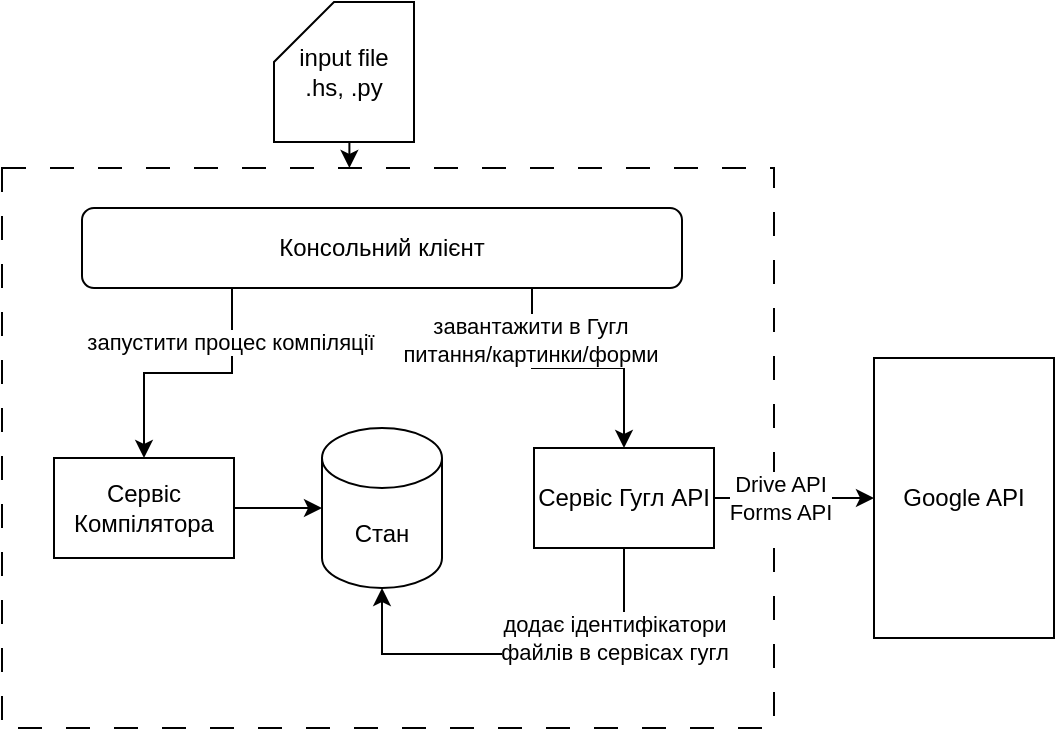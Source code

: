<mxfile version="21.3.7" type="device" pages="4">
  <diagram name="Page-1" id="sx1lJQ3ilDAfASzjYg5-">
    <mxGraphModel dx="1041" dy="710" grid="0" gridSize="10" guides="1" tooltips="1" connect="1" arrows="1" fold="1" page="1" pageScale="1" pageWidth="827" pageHeight="1169" math="0" shadow="0">
      <root>
        <mxCell id="0" />
        <mxCell id="1" parent="0" />
        <mxCell id="O1wAwdUjmhtSZmEShDAb-18" value="" style="rounded=0;whiteSpace=wrap;html=1;dashed=1;dashPattern=12 12;" parent="1" vertex="1">
          <mxGeometry x="74" y="90" width="386" height="280" as="geometry" />
        </mxCell>
        <mxCell id="O1wAwdUjmhtSZmEShDAb-27" style="edgeStyle=orthogonalEdgeStyle;rounded=0;orthogonalLoop=1;jettySize=auto;html=1;entryX=0;entryY=0.5;entryDx=0;entryDy=0;" parent="1" edge="1">
          <mxGeometry relative="1" as="geometry">
            <mxPoint x="135" y="360" as="sourcePoint" />
          </mxGeometry>
        </mxCell>
        <mxCell id="O1wAwdUjmhtSZmEShDAb-29" value="" style="edgeStyle=orthogonalEdgeStyle;rounded=0;orthogonalLoop=1;jettySize=auto;html=1;" parent="1" source="O1wAwdUjmhtSZmEShDAb-3" target="O1wAwdUjmhtSZmEShDAb-5" edge="1">
          <mxGeometry relative="1" as="geometry" />
        </mxCell>
        <mxCell id="O1wAwdUjmhtSZmEShDAb-3" value="Сервіс Компілятора" style="rounded=0;whiteSpace=wrap;html=1;" parent="1" vertex="1">
          <mxGeometry x="100" y="235" width="90" height="50" as="geometry" />
        </mxCell>
        <mxCell id="O1wAwdUjmhtSZmEShDAb-10" style="edgeStyle=orthogonalEdgeStyle;rounded=0;orthogonalLoop=1;jettySize=auto;html=1;entryX=0.5;entryY=1;entryDx=0;entryDy=0;entryPerimeter=0;" parent="1" source="O1wAwdUjmhtSZmEShDAb-4" target="O1wAwdUjmhtSZmEShDAb-5" edge="1">
          <mxGeometry relative="1" as="geometry">
            <mxPoint x="385" y="330" as="targetPoint" />
            <Array as="points">
              <mxPoint x="385" y="333" />
              <mxPoint x="264" y="333" />
            </Array>
          </mxGeometry>
        </mxCell>
        <mxCell id="O1wAwdUjmhtSZmEShDAb-24" value="додає ідентифікатори &lt;br&gt;файлів в сервісах гугл" style="edgeLabel;html=1;align=center;verticalAlign=middle;resizable=0;points=[];" parent="O1wAwdUjmhtSZmEShDAb-10" vertex="1" connectable="0">
          <mxGeometry x="-0.57" y="1" relative="1" as="geometry">
            <mxPoint x="-6" as="offset" />
          </mxGeometry>
        </mxCell>
        <mxCell id="O1wAwdUjmhtSZmEShDAb-21" style="edgeStyle=orthogonalEdgeStyle;rounded=0;orthogonalLoop=1;jettySize=auto;html=1;entryX=0;entryY=0.5;entryDx=0;entryDy=0;" parent="1" source="O1wAwdUjmhtSZmEShDAb-4" target="O1wAwdUjmhtSZmEShDAb-20" edge="1">
          <mxGeometry relative="1" as="geometry" />
        </mxCell>
        <mxCell id="O1wAwdUjmhtSZmEShDAb-22" value="Drive API&lt;br&gt;Forms API&lt;br&gt;" style="edgeLabel;html=1;align=center;verticalAlign=middle;resizable=0;points=[];" parent="O1wAwdUjmhtSZmEShDAb-21" vertex="1" connectable="0">
          <mxGeometry x="-0.175" relative="1" as="geometry">
            <mxPoint as="offset" />
          </mxGeometry>
        </mxCell>
        <mxCell id="O1wAwdUjmhtSZmEShDAb-4" value="Сервіс Гугл API" style="rounded=0;whiteSpace=wrap;html=1;" parent="1" vertex="1">
          <mxGeometry x="340" y="230" width="90" height="50" as="geometry" />
        </mxCell>
        <mxCell id="O1wAwdUjmhtSZmEShDAb-5" value="Стан" style="shape=cylinder3;whiteSpace=wrap;html=1;boundedLbl=1;backgroundOutline=1;size=15;" parent="1" vertex="1">
          <mxGeometry x="234" y="220" width="60" height="80" as="geometry" />
        </mxCell>
        <mxCell id="O1wAwdUjmhtSZmEShDAb-16" style="edgeStyle=orthogonalEdgeStyle;rounded=0;orthogonalLoop=1;jettySize=auto;html=1;exitX=0.25;exitY=1;exitDx=0;exitDy=0;entryX=0.5;entryY=0;entryDx=0;entryDy=0;" parent="1" source="O1wAwdUjmhtSZmEShDAb-7" target="O1wAwdUjmhtSZmEShDAb-3" edge="1">
          <mxGeometry relative="1" as="geometry" />
        </mxCell>
        <mxCell id="O1wAwdUjmhtSZmEShDAb-23" value="запустити процес компіляції" style="edgeLabel;html=1;align=center;verticalAlign=middle;resizable=0;points=[];" parent="O1wAwdUjmhtSZmEShDAb-16" vertex="1" connectable="0">
          <mxGeometry x="-0.592" y="-1" relative="1" as="geometry">
            <mxPoint as="offset" />
          </mxGeometry>
        </mxCell>
        <mxCell id="O1wAwdUjmhtSZmEShDAb-17" style="edgeStyle=orthogonalEdgeStyle;rounded=0;orthogonalLoop=1;jettySize=auto;html=1;exitX=0.75;exitY=1;exitDx=0;exitDy=0;" parent="1" source="O1wAwdUjmhtSZmEShDAb-7" target="O1wAwdUjmhtSZmEShDAb-4" edge="1">
          <mxGeometry relative="1" as="geometry" />
        </mxCell>
        <mxCell id="O1wAwdUjmhtSZmEShDAb-19" value="завантажити в Гугл&lt;br&gt;питання/картинки/форми" style="edgeLabel;html=1;align=center;verticalAlign=middle;resizable=0;points=[];" parent="O1wAwdUjmhtSZmEShDAb-17" vertex="1" connectable="0">
          <mxGeometry x="-0.598" y="-1" relative="1" as="geometry">
            <mxPoint as="offset" />
          </mxGeometry>
        </mxCell>
        <mxCell id="O1wAwdUjmhtSZmEShDAb-7" value="Консольний клієнт" style="rounded=1;whiteSpace=wrap;html=1;" parent="1" vertex="1">
          <mxGeometry x="114" y="110" width="300" height="40" as="geometry" />
        </mxCell>
        <mxCell id="O1wAwdUjmhtSZmEShDAb-20" value="Google API" style="rounded=0;whiteSpace=wrap;html=1;" parent="1" vertex="1">
          <mxGeometry x="510" y="185" width="90" height="140" as="geometry" />
        </mxCell>
        <mxCell id="O1wAwdUjmhtSZmEShDAb-26" style="edgeStyle=orthogonalEdgeStyle;rounded=0;orthogonalLoop=1;jettySize=auto;html=1;exitX=0.5;exitY=1;exitDx=0;exitDy=0;exitPerimeter=0;entryX=0.45;entryY=0;entryDx=0;entryDy=0;entryPerimeter=0;" parent="1" source="O1wAwdUjmhtSZmEShDAb-25" target="O1wAwdUjmhtSZmEShDAb-18" edge="1">
          <mxGeometry relative="1" as="geometry" />
        </mxCell>
        <mxCell id="O1wAwdUjmhtSZmEShDAb-25" value="input file&lt;br&gt;.hs, .py" style="shape=card;whiteSpace=wrap;html=1;" parent="1" vertex="1">
          <mxGeometry x="210" y="7" width="70" height="70" as="geometry" />
        </mxCell>
      </root>
    </mxGraphModel>
  </diagram>
  <diagram id="VehfWzUpB3T1NlGHU8_y" name="Page-2">
    <mxGraphModel dx="1041" dy="658" grid="0" gridSize="10" guides="1" tooltips="1" connect="1" arrows="1" fold="1" page="1" pageScale="1" pageWidth="827" pageHeight="1169" math="0" shadow="0">
      <root>
        <mxCell id="0" />
        <mxCell id="1" parent="0" />
        <mxCell id="q-7p5E16OyK8unBaJQC1-2" value="Користувач" style="shape=umlActor;verticalLabelPosition=bottom;verticalAlign=top;html=1;outlineConnect=0;" parent="1" vertex="1">
          <mxGeometry x="184" y="319" width="30" height="60" as="geometry" />
        </mxCell>
        <mxCell id="q-7p5E16OyK8unBaJQC1-3" value="" style="rounded=0;whiteSpace=wrap;html=1;dashed=1;dashPattern=8 8;" parent="1" vertex="1">
          <mxGeometry x="260" y="170" width="240" height="400" as="geometry" />
        </mxCell>
        <mxCell id="q-7p5E16OyK8unBaJQC1-4" value="Користувацькі сценарії з сервісами Google" style="text;html=1;strokeColor=none;fillColor=none;align=center;verticalAlign=middle;whiteSpace=wrap;rounded=0;" parent="1" vertex="1">
          <mxGeometry x="270" y="140" width="220" height="30" as="geometry" />
        </mxCell>
        <mxCell id="q-7p5E16OyK8unBaJQC1-6" value="оновити форму з питаннями" style="ellipse;whiteSpace=wrap;html=1;" parent="1" vertex="1">
          <mxGeometry x="295" y="180" width="170" height="70" as="geometry" />
        </mxCell>
        <mxCell id="q-7p5E16OyK8unBaJQC1-7" value="завантажити картинки в Google Drive" style="ellipse;whiteSpace=wrap;html=1;" parent="1" vertex="1">
          <mxGeometry x="295" y="260" width="170" height="70" as="geometry" />
        </mxCell>
        <mxCell id="q-7p5E16OyK8unBaJQC1-8" value="видалити картинки з Google Drive" style="ellipse;whiteSpace=wrap;html=1;" parent="1" vertex="1">
          <mxGeometry x="295" y="340" width="170" height="70" as="geometry" />
        </mxCell>
        <mxCell id="q-7p5E16OyK8unBaJQC1-9" value="створити форму&amp;nbsp;" style="ellipse;whiteSpace=wrap;html=1;" parent="1" vertex="1">
          <mxGeometry x="295" y="420" width="170" height="60" as="geometry" />
        </mxCell>
        <mxCell id="q-7p5E16OyK8unBaJQC1-10" value="побудувати запити на створення питань з файлу стану" style="ellipse;whiteSpace=wrap;html=1;" parent="1" vertex="1">
          <mxGeometry x="300" y="490" width="170" height="60" as="geometry" />
        </mxCell>
      </root>
    </mxGraphModel>
  </diagram>
  <diagram id="dnsNEX0cRhfxWt8bdnR3" name="onion">
    <mxGraphModel dx="1041" dy="658" grid="0" gridSize="10" guides="1" tooltips="1" connect="1" arrows="1" fold="1" page="1" pageScale="1" pageWidth="827" pageHeight="1169" math="0" shadow="0">
      <root>
        <mxCell id="0" />
        <mxCell id="1" parent="0" />
        <mxCell id="9_i2FED7fTdEVkhOPTdZ-10" value="" style="ellipse;whiteSpace=wrap;html=1;aspect=fixed;" vertex="1" parent="1">
          <mxGeometry x="230" y="140" width="460" height="460" as="geometry" />
        </mxCell>
        <mxCell id="9_i2FED7fTdEVkhOPTdZ-6" value="" style="ellipse;whiteSpace=wrap;html=1;aspect=fixed;" vertex="1" parent="1">
          <mxGeometry x="290" y="200" width="340" height="340" as="geometry" />
        </mxCell>
        <mxCell id="9_i2FED7fTdEVkhOPTdZ-2" value="" style="ellipse;whiteSpace=wrap;html=1;aspect=fixed;" vertex="1" parent="1">
          <mxGeometry x="350" y="260" width="220" height="220" as="geometry" />
        </mxCell>
        <mxCell id="9_i2FED7fTdEVkhOPTdZ-1" value="Компілятор" style="ellipse;whiteSpace=wrap;html=1;aspect=fixed;" vertex="1" parent="1">
          <mxGeometry x="400" y="310" width="120" height="120" as="geometry" />
        </mxCell>
        <mxCell id="9_i2FED7fTdEVkhOPTdZ-4" style="edgeStyle=orthogonalEdgeStyle;rounded=0;orthogonalLoop=1;jettySize=auto;html=1;" edge="1" parent="1" source="9_i2FED7fTdEVkhOPTdZ-3" target="9_i2FED7fTdEVkhOPTdZ-2">
          <mxGeometry relative="1" as="geometry" />
        </mxCell>
        <mxCell id="9_i2FED7fTdEVkhOPTdZ-3" value="Доменні сервіси" style="text;strokeColor=none;align=center;fillColor=none;html=1;verticalAlign=middle;whiteSpace=wrap;rounded=0;" vertex="1" parent="1">
          <mxGeometry x="80" y="355" width="86" height="30" as="geometry" />
        </mxCell>
        <mxCell id="9_i2FED7fTdEVkhOPTdZ-5" value="Сервіс компілятора" style="text;strokeColor=none;align=center;fillColor=none;html=1;verticalAlign=middle;whiteSpace=wrap;rounded=0;" vertex="1" parent="1">
          <mxGeometry x="430" y="270" width="60" height="30" as="geometry" />
        </mxCell>
        <mxCell id="9_i2FED7fTdEVkhOPTdZ-7" value="Сервіс Google Workspace" style="text;strokeColor=none;align=center;fillColor=none;html=1;verticalAlign=middle;whiteSpace=wrap;rounded=0;" vertex="1" parent="1">
          <mxGeometry x="430" y="220" width="60" height="30" as="geometry" />
        </mxCell>
        <mxCell id="9_i2FED7fTdEVkhOPTdZ-9" style="edgeStyle=orthogonalEdgeStyle;rounded=0;orthogonalLoop=1;jettySize=auto;html=1;entryX=0.07;entryY=0.252;entryDx=0;entryDy=0;entryPerimeter=0;" edge="1" parent="1" source="9_i2FED7fTdEVkhOPTdZ-8" target="9_i2FED7fTdEVkhOPTdZ-6">
          <mxGeometry relative="1" as="geometry" />
        </mxCell>
        <mxCell id="9_i2FED7fTdEVkhOPTdZ-8" value="&amp;nbsp;Прикладні сервіси" style="text;strokeColor=none;align=center;fillColor=none;html=1;verticalAlign=middle;whiteSpace=wrap;rounded=0;" vertex="1" parent="1">
          <mxGeometry x="80" y="270" width="86" height="30" as="geometry" />
        </mxCell>
        <mxCell id="9_i2FED7fTdEVkhOPTdZ-12" style="edgeStyle=orthogonalEdgeStyle;rounded=0;orthogonalLoop=1;jettySize=auto;html=1;entryX=0;entryY=0;entryDx=0;entryDy=0;" edge="1" parent="1" source="9_i2FED7fTdEVkhOPTdZ-11" target="9_i2FED7fTdEVkhOPTdZ-10">
          <mxGeometry relative="1" as="geometry" />
        </mxCell>
        <mxCell id="9_i2FED7fTdEVkhOPTdZ-11" value="Інфраструктурний рівень" style="text;strokeColor=none;align=center;fillColor=none;html=1;verticalAlign=middle;whiteSpace=wrap;rounded=0;" vertex="1" parent="1">
          <mxGeometry x="97" y="192" width="60" height="30" as="geometry" />
        </mxCell>
        <mxCell id="9_i2FED7fTdEVkhOPTdZ-13" value="консольний клієнт" style="text;strokeColor=none;align=center;fillColor=none;html=1;verticalAlign=middle;whiteSpace=wrap;rounded=0;" vertex="1" parent="1">
          <mxGeometry x="415" y="150" width="90" height="30" as="geometry" />
        </mxCell>
        <mxCell id="9_i2FED7fTdEVkhOPTdZ-14" value="" style="shape=flexArrow;endArrow=classic;html=1;rounded=0;shadow=0;fillColor=#000000;" edge="1" parent="1" target="9_i2FED7fTdEVkhOPTdZ-1">
          <mxGeometry width="50" height="50" relative="1" as="geometry">
            <mxPoint x="670" y="150" as="sourcePoint" />
            <mxPoint x="680" y="140" as="targetPoint" />
          </mxGeometry>
        </mxCell>
        <mxCell id="9_i2FED7fTdEVkhOPTdZ-15" value="Напрямок залежностей" style="text;strokeColor=none;align=center;fillColor=none;html=1;verticalAlign=middle;whiteSpace=wrap;rounded=0;" vertex="1" parent="1">
          <mxGeometry x="630" y="100" width="60" height="30" as="geometry" />
        </mxCell>
      </root>
    </mxGraphModel>
  </diagram>
  <diagram id="AC_E-dtemw3OC17_2uSn" name="interaction diagram">
    <mxGraphModel dx="1041" dy="710" grid="1" gridSize="10" guides="1" tooltips="1" connect="1" arrows="1" fold="1" page="1" pageScale="1" pageWidth="827" pageHeight="1169" math="0" shadow="0">
      <root>
        <mxCell id="0" />
        <mxCell id="1" parent="0" />
        <mxCell id="896a-u2IJzUh8asHS7z5-2" value="" style="endArrow=none;dashed=1;html=1;dashPattern=1 3;strokeWidth=2;rounded=0;" edge="1" parent="1">
          <mxGeometry width="50" height="50" relative="1" as="geometry">
            <mxPoint x="120" y="400" as="sourcePoint" />
            <mxPoint x="120" y="160" as="targetPoint" />
          </mxGeometry>
        </mxCell>
        <mxCell id="896a-u2IJzUh8asHS7z5-3" value="" style="endArrow=none;dashed=1;html=1;dashPattern=1 3;strokeWidth=2;rounded=0;" edge="1" parent="1">
          <mxGeometry width="50" height="50" relative="1" as="geometry">
            <mxPoint x="224.5" y="400" as="sourcePoint" />
            <mxPoint x="224.5" y="160" as="targetPoint" />
          </mxGeometry>
        </mxCell>
        <mxCell id="896a-u2IJzUh8asHS7z5-4" value="Actor" style="shape=umlActor;verticalLabelPosition=bottom;verticalAlign=top;html=1;outlineConnect=0;" vertex="1" parent="1">
          <mxGeometry x="100" y="60" width="30" height="60" as="geometry" />
        </mxCell>
        <mxCell id="896a-u2IJzUh8asHS7z5-5" value="&lt;div&gt;CodeGeneratorService&lt;/div&gt;" style="rounded=0;whiteSpace=wrap;html=1;" vertex="1" parent="1">
          <mxGeometry x="140" y="130" width="170" height="40" as="geometry" />
        </mxCell>
        <mxCell id="896a-u2IJzUh8asHS7z5-6" value="GoogleWorkspaceServiceу" style="rounded=0;whiteSpace=wrap;html=1;" vertex="1" parent="1">
          <mxGeometry x="369" y="120" width="90" height="40" as="geometry" />
        </mxCell>
        <mxCell id="896a-u2IJzUh8asHS7z5-7" value="" style="endArrow=none;dashed=1;html=1;dashPattern=1 3;strokeWidth=2;rounded=0;" edge="1" parent="1">
          <mxGeometry width="50" height="50" relative="1" as="geometry">
            <mxPoint x="354.5" y="400" as="sourcePoint" />
            <mxPoint x="354.5" y="160" as="targetPoint" />
          </mxGeometry>
        </mxCell>
      </root>
    </mxGraphModel>
  </diagram>
</mxfile>
